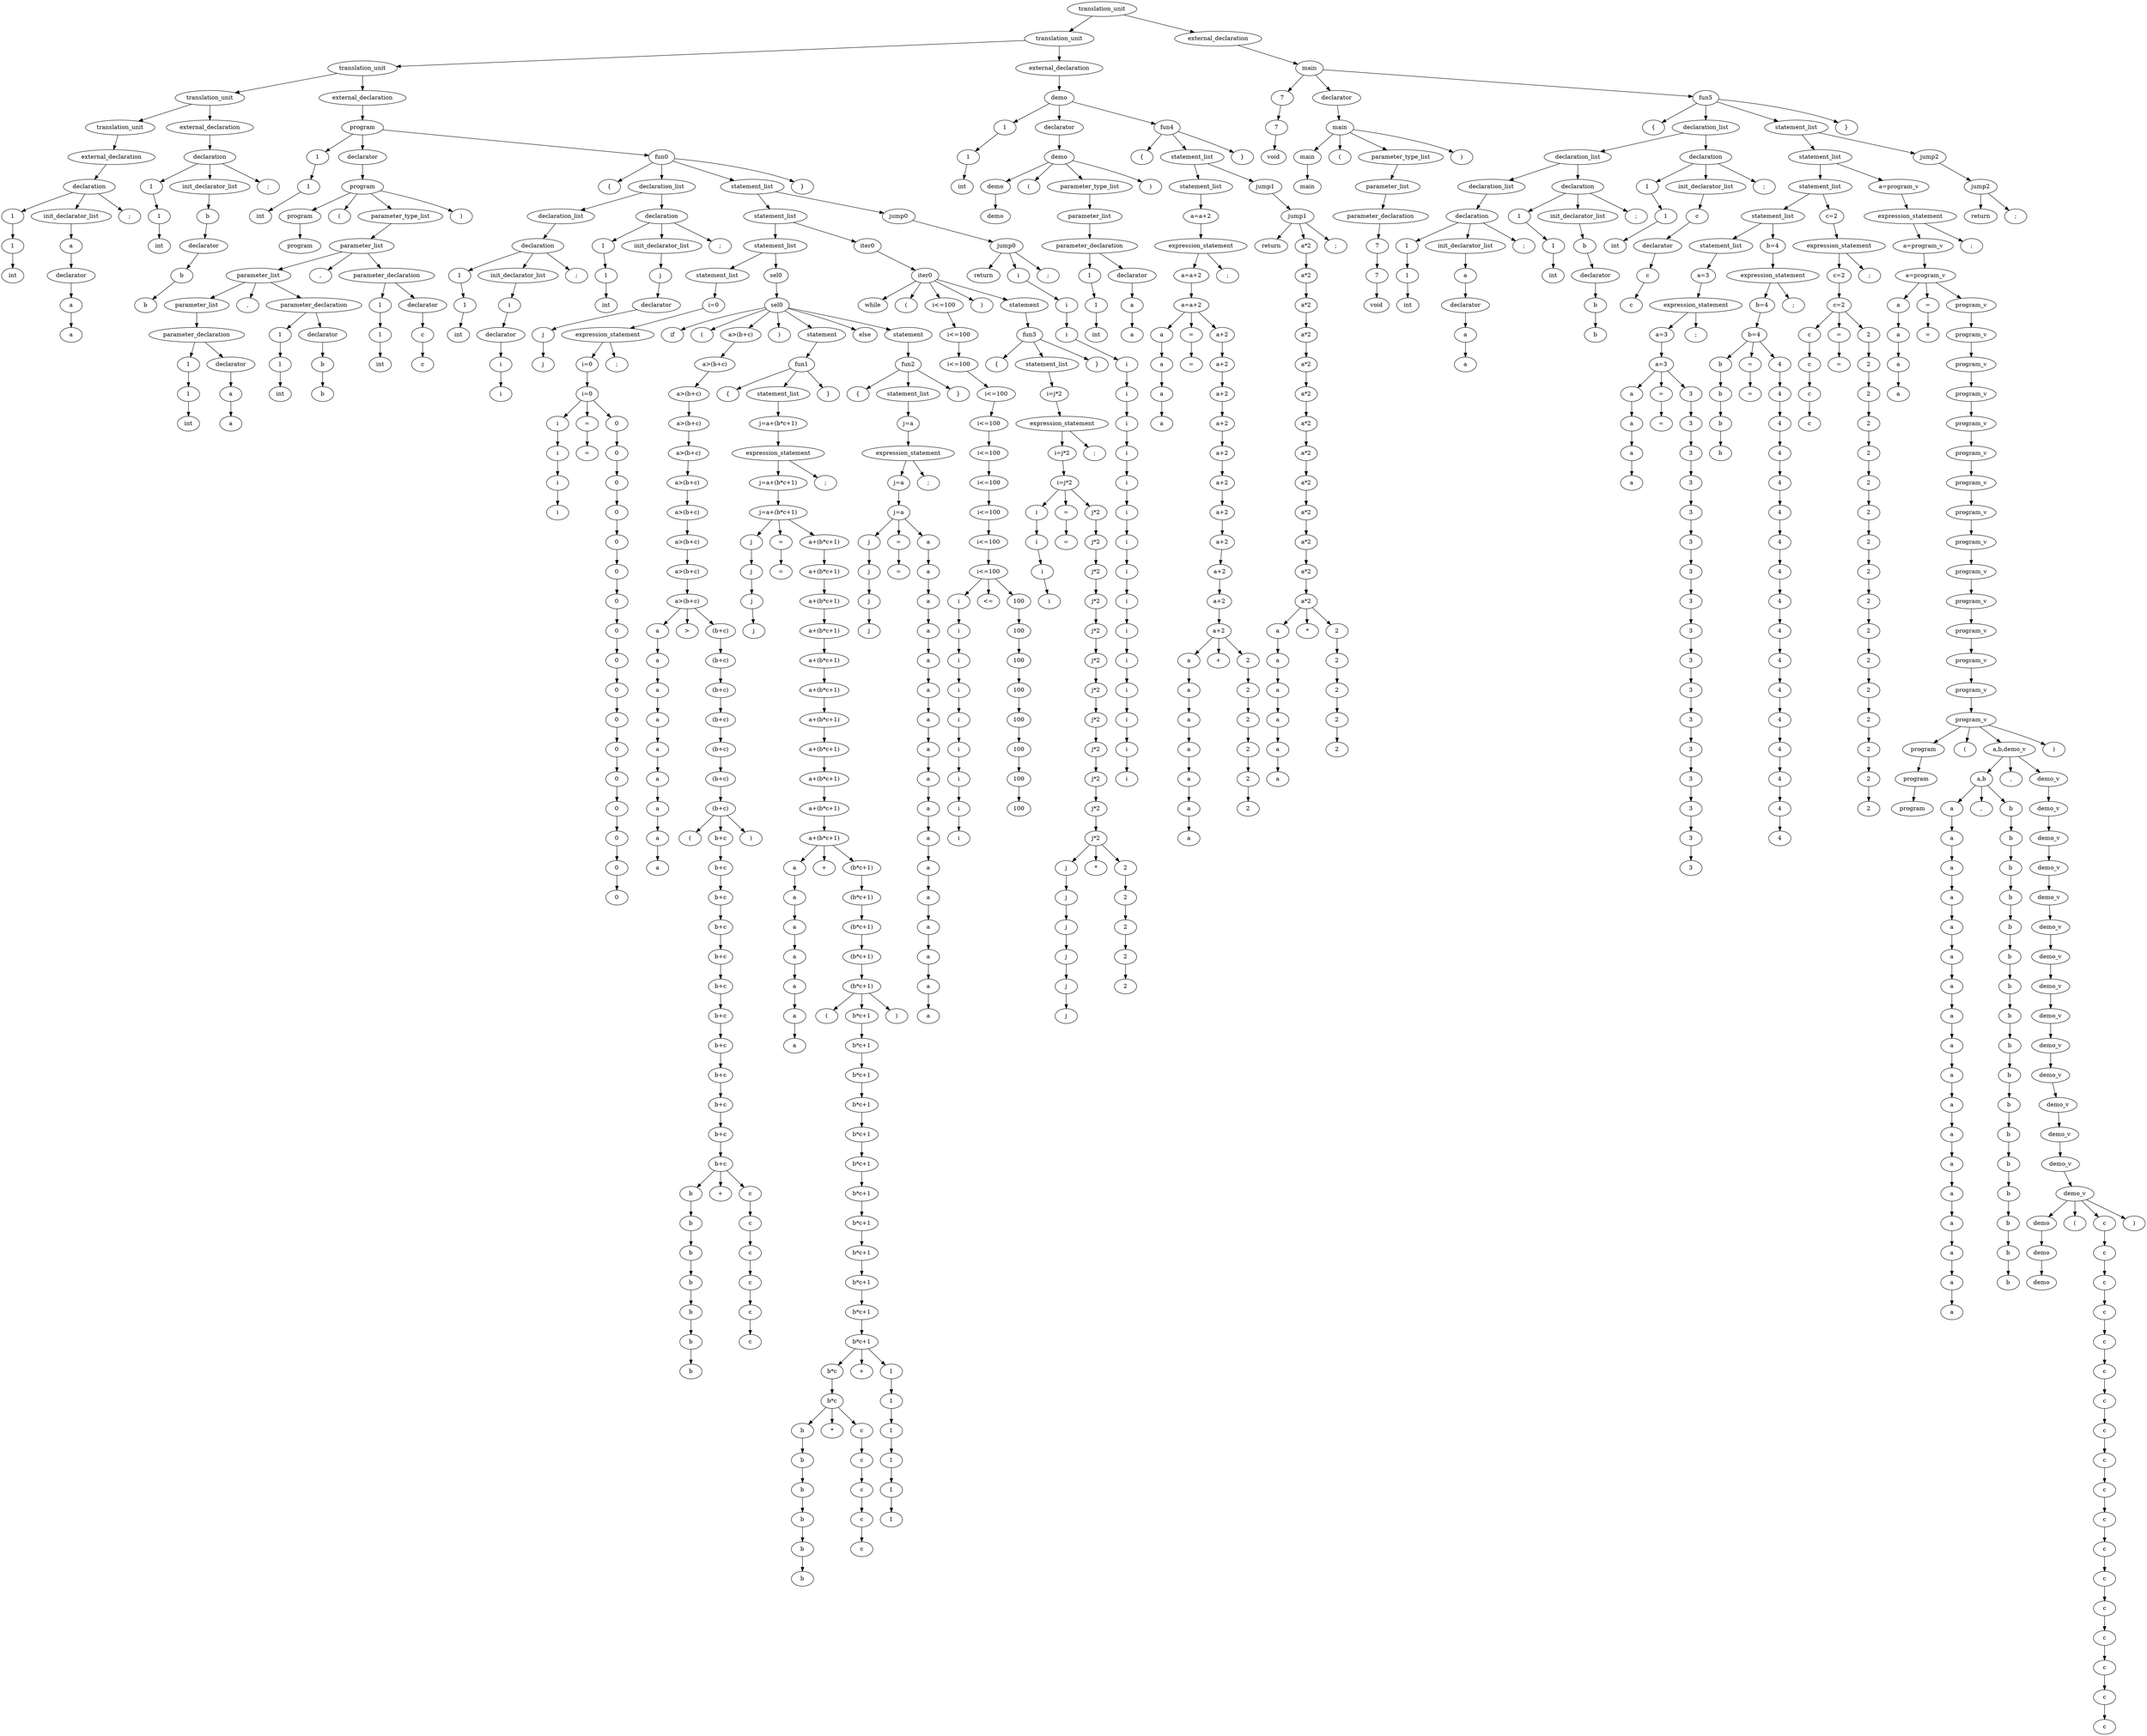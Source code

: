 digraph G{
node0[label="translation_unit"]
node1[label="translation_unit"]
node0->node1;
node1[label="translation_unit"]
node2[label="translation_unit"]
node1->node2;
node2[label="translation_unit"]
node3[label="translation_unit"]
node2->node3;
node3[label="translation_unit"]
node4[label="translation_unit"]
node3->node4;
node4[label="translation_unit"]
node5[label="external_declaration"]
node4->node5;
node5[label="external_declaration"]
node6[label="declaration"]
node5->node6;
node6[label="declaration"]
node7[label="1"]
node6->node7;
node7[label="1"]
node8[label="1"]
node7->node8;
node8[label="1"]
node9[label="int"]
node8->node9;
node6[label="declaration"]
node10[label="init_declarator_list"]
node6->node10;
node10[label="init_declarator_list"]
node11[label="a"]
node10->node11;
node11[label="a"]
node12[label="declarator"]
node11->node12;
node12[label="declarator"]
node13[label="a"]
node12->node13;
node13[label="a"]
node14[label="a"]
node13->node14;
node6[label="declaration"]
node15[label=";"]
node6->node15;
node3[label="translation_unit"]
node16[label="external_declaration"]
node3->node16;
node16[label="external_declaration"]
node17[label="declaration"]
node16->node17;
node17[label="declaration"]
node18[label="1"]
node17->node18;
node18[label="1"]
node19[label="1"]
node18->node19;
node19[label="1"]
node20[label="int"]
node19->node20;
node17[label="declaration"]
node21[label="init_declarator_list"]
node17->node21;
node21[label="init_declarator_list"]
node22[label="b"]
node21->node22;
node22[label="b"]
node23[label="declarator"]
node22->node23;
node23[label="declarator"]
node24[label="b"]
node23->node24;
node24[label="b"]
node25[label="b"]
node24->node25;
node17[label="declaration"]
node26[label=";"]
node17->node26;
node2[label="translation_unit"]
node27[label="external_declaration"]
node2->node27;
node27[label="external_declaration"]
node28[label="program"]
node27->node28;
node28[label="program"]
node29[label="1"]
node28->node29;
node29[label="1"]
node30[label="1"]
node29->node30;
node30[label="1"]
node31[label="int"]
node30->node31;
node28[label="program"]
node32[label="declarator"]
node28->node32;
node32[label="declarator"]
node33[label="program"]
node32->node33;
node33[label="program"]
node34[label="program"]
node33->node34;
node34[label="program"]
node35[label="program"]
node34->node35;
node33[label="program"]
node36[label="("]
node33->node36;
node33[label="program"]
node37[label="parameter_type_list"]
node33->node37;
node37[label="parameter_type_list"]
node38[label="parameter_list"]
node37->node38;
node38[label="parameter_list"]
node39[label="parameter_list"]
node38->node39;
node39[label="parameter_list"]
node40[label="parameter_list"]
node39->node40;
node40[label="parameter_list"]
node41[label="parameter_declaration"]
node40->node41;
node41[label="parameter_declaration"]
node42[label="1"]
node41->node42;
node42[label="1"]
node43[label="1"]
node42->node43;
node43[label="1"]
node44[label="int"]
node43->node44;
node41[label="parameter_declaration"]
node45[label="declarator"]
node41->node45;
node45[label="declarator"]
node46[label="a"]
node45->node46;
node46[label="a"]
node47[label="a"]
node46->node47;
node39[label="parameter_list"]
node48[label=","]
node39->node48;
node39[label="parameter_list"]
node49[label="parameter_declaration"]
node39->node49;
node49[label="parameter_declaration"]
node50[label="1"]
node49->node50;
node50[label="1"]
node51[label="1"]
node50->node51;
node51[label="1"]
node52[label="int"]
node51->node52;
node49[label="parameter_declaration"]
node53[label="declarator"]
node49->node53;
node53[label="declarator"]
node54[label="b"]
node53->node54;
node54[label="b"]
node55[label="b"]
node54->node55;
node38[label="parameter_list"]
node56[label=","]
node38->node56;
node38[label="parameter_list"]
node57[label="parameter_declaration"]
node38->node57;
node57[label="parameter_declaration"]
node58[label="1"]
node57->node58;
node58[label="1"]
node59[label="1"]
node58->node59;
node59[label="1"]
node60[label="int"]
node59->node60;
node57[label="parameter_declaration"]
node61[label="declarator"]
node57->node61;
node61[label="declarator"]
node62[label="c"]
node61->node62;
node62[label="c"]
node63[label="c"]
node62->node63;
node33[label="program"]
node64[label=")"]
node33->node64;
node28[label="program"]
node65[label="fun0"]
node28->node65;
node65[label="fun0"]
node66[label="{"]
node65->node66;
node65[label="fun0"]
node67[label="declaration_list"]
node65->node67;
node67[label="declaration_list"]
node68[label="declaration_list"]
node67->node68;
node68[label="declaration_list"]
node69[label="declaration"]
node68->node69;
node69[label="declaration"]
node70[label="1"]
node69->node70;
node70[label="1"]
node71[label="1"]
node70->node71;
node71[label="1"]
node72[label="int"]
node71->node72;
node69[label="declaration"]
node73[label="init_declarator_list"]
node69->node73;
node73[label="init_declarator_list"]
node74[label="i"]
node73->node74;
node74[label="i"]
node75[label="declarator"]
node74->node75;
node75[label="declarator"]
node76[label="i"]
node75->node76;
node76[label="i"]
node77[label="i"]
node76->node77;
node69[label="declaration"]
node78[label=";"]
node69->node78;
node67[label="declaration_list"]
node79[label="declaration"]
node67->node79;
node79[label="declaration"]
node80[label="1"]
node79->node80;
node80[label="1"]
node81[label="1"]
node80->node81;
node81[label="1"]
node82[label="int"]
node81->node82;
node79[label="declaration"]
node83[label="init_declarator_list"]
node79->node83;
node83[label="init_declarator_list"]
node84[label="j"]
node83->node84;
node84[label="j"]
node85[label="declarator"]
node84->node85;
node85[label="declarator"]
node86[label="j"]
node85->node86;
node86[label="j"]
node87[label="j"]
node86->node87;
node79[label="declaration"]
node88[label=";"]
node79->node88;
node65[label="fun0"]
node89[label="statement_list"]
node65->node89;
node89[label="statement_list"]
node90[label="statement_list"]
node89->node90;
node90[label="statement_list"]
node91[label="statement_list"]
node90->node91;
node91[label="statement_list"]
node92[label="statement_list"]
node91->node92;
node92[label="statement_list"]
node93[label="i=0"]
node92->node93;
node93[label="i=0"]
node94[label="expression_statement"]
node93->node94;
node94[label="expression_statement"]
node95[label="i=0"]
node94->node95;
node95[label="i=0"]
node96[label="i=0"]
node95->node96;
node96[label="i=0"]
node97[label="i"]
node96->node97;
node97[label="i"]
node98[label="i"]
node97->node98;
node98[label="i"]
node99[label="i"]
node98->node99;
node99[label="i"]
node100[label="i"]
node99->node100;
node96[label="i=0"]
node101[label="="]
node96->node101;
node101[label="="]
node102[label="="]
node101->node102;
node96[label="i=0"]
node103[label="0"]
node96->node103;
node103[label="0"]
node104[label="0"]
node103->node104;
node104[label="0"]
node105[label="0"]
node104->node105;
node105[label="0"]
node106[label="0"]
node105->node106;
node106[label="0"]
node107[label="0"]
node106->node107;
node107[label="0"]
node108[label="0"]
node107->node108;
node108[label="0"]
node109[label="0"]
node108->node109;
node109[label="0"]
node110[label="0"]
node109->node110;
node110[label="0"]
node111[label="0"]
node110->node111;
node111[label="0"]
node112[label="0"]
node111->node112;
node112[label="0"]
node113[label="0"]
node112->node113;
node113[label="0"]
node114[label="0"]
node113->node114;
node114[label="0"]
node115[label="0"]
node114->node115;
node115[label="0"]
node116[label="0"]
node115->node116;
node116[label="0"]
node117[label="0"]
node116->node117;
node117[label="0"]
node118[label="0"]
node117->node118;
node118[label="0"]
node119[label="0"]
node118->node119;
node94[label="expression_statement"]
node120[label=";"]
node94->node120;
node91[label="statement_list"]
node121[label="sel0"]
node91->node121;
node121[label="sel0"]
node122[label="sel0"]
node121->node122;
node122[label="sel0"]
node123[label="if"]
node122->node123;
node122[label="sel0"]
node124[label="("]
node122->node124;
node122[label="sel0"]
node125[label="a>(b+c)"]
node122->node125;
node125[label="a>(b+c)"]
node126[label="a>(b+c)"]
node125->node126;
node126[label="a>(b+c)"]
node127[label="a>(b+c)"]
node126->node127;
node127[label="a>(b+c)"]
node128[label="a>(b+c)"]
node127->node128;
node128[label="a>(b+c)"]
node129[label="a>(b+c)"]
node128->node129;
node129[label="a>(b+c)"]
node130[label="a>(b+c)"]
node129->node130;
node130[label="a>(b+c)"]
node131[label="a>(b+c)"]
node130->node131;
node131[label="a>(b+c)"]
node132[label="a>(b+c)"]
node131->node132;
node132[label="a>(b+c)"]
node133[label="a>(b+c)"]
node132->node133;
node133[label="a>(b+c)"]
node134[label="a>(b+c)"]
node133->node134;
node134[label="a>(b+c)"]
node135[label="a"]
node134->node135;
node135[label="a"]
node136[label="a"]
node135->node136;
node136[label="a"]
node137[label="a"]
node136->node137;
node137[label="a"]
node138[label="a"]
node137->node138;
node138[label="a"]
node139[label="a"]
node138->node139;
node139[label="a"]
node140[label="a"]
node139->node140;
node140[label="a"]
node141[label="a"]
node140->node141;
node141[label="a"]
node142[label="a"]
node141->node142;
node142[label="a"]
node143[label="a"]
node142->node143;
node134[label="a>(b+c)"]
node144[label=">"]
node134->node144;
node134[label="a>(b+c)"]
node145[label="(b+c)"]
node134->node145;
node145[label="(b+c)"]
node146[label="(b+c)"]
node145->node146;
node146[label="(b+c)"]
node147[label="(b+c)"]
node146->node147;
node147[label="(b+c)"]
node148[label="(b+c)"]
node147->node148;
node148[label="(b+c)"]
node149[label="(b+c)"]
node148->node149;
node149[label="(b+c)"]
node150[label="(b+c)"]
node149->node150;
node150[label="(b+c)"]
node151[label="(b+c)"]
node150->node151;
node151[label="(b+c)"]
node152[label="("]
node151->node152;
node151[label="(b+c)"]
node153[label="b+c"]
node151->node153;
node153[label="b+c"]
node154[label="b+c"]
node153->node154;
node154[label="b+c"]
node155[label="b+c"]
node154->node155;
node155[label="b+c"]
node156[label="b+c"]
node155->node156;
node156[label="b+c"]
node157[label="b+c"]
node156->node157;
node157[label="b+c"]
node158[label="b+c"]
node157->node158;
node158[label="b+c"]
node159[label="b+c"]
node158->node159;
node159[label="b+c"]
node160[label="b+c"]
node159->node160;
node160[label="b+c"]
node161[label="b+c"]
node160->node161;
node161[label="b+c"]
node162[label="b+c"]
node161->node162;
node162[label="b+c"]
node163[label="b+c"]
node162->node163;
node163[label="b+c"]
node164[label="b+c"]
node163->node164;
node164[label="b+c"]
node165[label="b"]
node164->node165;
node165[label="b"]
node166[label="b"]
node165->node166;
node166[label="b"]
node167[label="b"]
node166->node167;
node167[label="b"]
node168[label="b"]
node167->node168;
node168[label="b"]
node169[label="b"]
node168->node169;
node169[label="b"]
node170[label="b"]
node169->node170;
node170[label="b"]
node171[label="b"]
node170->node171;
node164[label="b+c"]
node172[label="+"]
node164->node172;
node164[label="b+c"]
node173[label="c"]
node164->node173;
node173[label="c"]
node174[label="c"]
node173->node174;
node174[label="c"]
node175[label="c"]
node174->node175;
node175[label="c"]
node176[label="c"]
node175->node176;
node176[label="c"]
node177[label="c"]
node176->node177;
node177[label="c"]
node178[label="c"]
node177->node178;
node151[label="(b+c)"]
node179[label=")"]
node151->node179;
node122[label="sel0"]
node180[label=")"]
node122->node180;
node122[label="sel0"]
node181[label="statement"]
node122->node181;
node181[label="statement"]
node182[label="fun1"]
node181->node182;
node182[label="fun1"]
node183[label="{"]
node182->node183;
node182[label="fun1"]
node184[label="statement_list"]
node182->node184;
node184[label="statement_list"]
node185[label="j=a+(b*c+1)"]
node184->node185;
node185[label="j=a+(b*c+1)"]
node186[label="expression_statement"]
node185->node186;
node186[label="expression_statement"]
node187[label="j=a+(b*c+1)"]
node186->node187;
node187[label="j=a+(b*c+1)"]
node188[label="j=a+(b*c+1)"]
node187->node188;
node188[label="j=a+(b*c+1)"]
node189[label="j"]
node188->node189;
node189[label="j"]
node190[label="j"]
node189->node190;
node190[label="j"]
node191[label="j"]
node190->node191;
node191[label="j"]
node192[label="j"]
node191->node192;
node188[label="j=a+(b*c+1)"]
node193[label="="]
node188->node193;
node193[label="="]
node194[label="="]
node193->node194;
node188[label="j=a+(b*c+1)"]
node195[label="a+(b*c+1)"]
node188->node195;
node195[label="a+(b*c+1)"]
node196[label="a+(b*c+1)"]
node195->node196;
node196[label="a+(b*c+1)"]
node197[label="a+(b*c+1)"]
node196->node197;
node197[label="a+(b*c+1)"]
node198[label="a+(b*c+1)"]
node197->node198;
node198[label="a+(b*c+1)"]
node199[label="a+(b*c+1)"]
node198->node199;
node199[label="a+(b*c+1)"]
node200[label="a+(b*c+1)"]
node199->node200;
node200[label="a+(b*c+1)"]
node201[label="a+(b*c+1)"]
node200->node201;
node201[label="a+(b*c+1)"]
node202[label="a+(b*c+1)"]
node201->node202;
node202[label="a+(b*c+1)"]
node203[label="a+(b*c+1)"]
node202->node203;
node203[label="a+(b*c+1)"]
node204[label="a+(b*c+1)"]
node203->node204;
node204[label="a+(b*c+1)"]
node205[label="a+(b*c+1)"]
node204->node205;
node205[label="a+(b*c+1)"]
node206[label="a"]
node205->node206;
node206[label="a"]
node207[label="a"]
node206->node207;
node207[label="a"]
node208[label="a"]
node207->node208;
node208[label="a"]
node209[label="a"]
node208->node209;
node209[label="a"]
node210[label="a"]
node209->node210;
node210[label="a"]
node211[label="a"]
node210->node211;
node211[label="a"]
node212[label="a"]
node211->node212;
node205[label="a+(b*c+1)"]
node213[label="+"]
node205->node213;
node205[label="a+(b*c+1)"]
node214[label="(b*c+1)"]
node205->node214;
node214[label="(b*c+1)"]
node215[label="(b*c+1)"]
node214->node215;
node215[label="(b*c+1)"]
node216[label="(b*c+1)"]
node215->node216;
node216[label="(b*c+1)"]
node217[label="(b*c+1)"]
node216->node217;
node217[label="(b*c+1)"]
node218[label="(b*c+1)"]
node217->node218;
node218[label="(b*c+1)"]
node219[label="("]
node218->node219;
node218[label="(b*c+1)"]
node220[label="b*c+1"]
node218->node220;
node220[label="b*c+1"]
node221[label="b*c+1"]
node220->node221;
node221[label="b*c+1"]
node222[label="b*c+1"]
node221->node222;
node222[label="b*c+1"]
node223[label="b*c+1"]
node222->node223;
node223[label="b*c+1"]
node224[label="b*c+1"]
node223->node224;
node224[label="b*c+1"]
node225[label="b*c+1"]
node224->node225;
node225[label="b*c+1"]
node226[label="b*c+1"]
node225->node226;
node226[label="b*c+1"]
node227[label="b*c+1"]
node226->node227;
node227[label="b*c+1"]
node228[label="b*c+1"]
node227->node228;
node228[label="b*c+1"]
node229[label="b*c+1"]
node228->node229;
node229[label="b*c+1"]
node230[label="b*c+1"]
node229->node230;
node230[label="b*c+1"]
node231[label="b*c+1"]
node230->node231;
node231[label="b*c+1"]
node232[label="b*c"]
node231->node232;
node232[label="b*c"]
node233[label="b*c"]
node232->node233;
node233[label="b*c"]
node234[label="b"]
node233->node234;
node234[label="b"]
node235[label="b"]
node234->node235;
node235[label="b"]
node236[label="b"]
node235->node236;
node236[label="b"]
node237[label="b"]
node236->node237;
node237[label="b"]
node238[label="b"]
node237->node238;
node238[label="b"]
node239[label="b"]
node238->node239;
node233[label="b*c"]
node240[label="*"]
node233->node240;
node233[label="b*c"]
node241[label="c"]
node233->node241;
node241[label="c"]
node242[label="c"]
node241->node242;
node242[label="c"]
node243[label="c"]
node242->node243;
node243[label="c"]
node244[label="c"]
node243->node244;
node244[label="c"]
node245[label="c"]
node244->node245;
node231[label="b*c+1"]
node246[label="+"]
node231->node246;
node231[label="b*c+1"]
node247[label="1"]
node231->node247;
node247[label="1"]
node248[label="1"]
node247->node248;
node248[label="1"]
node249[label="1"]
node248->node249;
node249[label="1"]
node250[label="1"]
node249->node250;
node250[label="1"]
node251[label="1"]
node250->node251;
node251[label="1"]
node252[label="1"]
node251->node252;
node218[label="(b*c+1)"]
node253[label=")"]
node218->node253;
node186[label="expression_statement"]
node254[label=";"]
node186->node254;
node182[label="fun1"]
node255[label="}"]
node182->node255;
node122[label="sel0"]
node256[label="else"]
node122->node256;
node122[label="sel0"]
node257[label="statement"]
node122->node257;
node257[label="statement"]
node258[label="fun2"]
node257->node258;
node258[label="fun2"]
node259[label="{"]
node258->node259;
node258[label="fun2"]
node260[label="statement_list"]
node258->node260;
node260[label="statement_list"]
node261[label="j=a"]
node260->node261;
node261[label="j=a"]
node262[label="expression_statement"]
node261->node262;
node262[label="expression_statement"]
node263[label="j=a"]
node262->node263;
node263[label="j=a"]
node264[label="j=a"]
node263->node264;
node264[label="j=a"]
node265[label="j"]
node264->node265;
node265[label="j"]
node266[label="j"]
node265->node266;
node266[label="j"]
node267[label="j"]
node266->node267;
node267[label="j"]
node268[label="j"]
node267->node268;
node264[label="j=a"]
node269[label="="]
node264->node269;
node269[label="="]
node270[label="="]
node269->node270;
node264[label="j=a"]
node271[label="a"]
node264->node271;
node271[label="a"]
node272[label="a"]
node271->node272;
node272[label="a"]
node273[label="a"]
node272->node273;
node273[label="a"]
node274[label="a"]
node273->node274;
node274[label="a"]
node275[label="a"]
node274->node275;
node275[label="a"]
node276[label="a"]
node275->node276;
node276[label="a"]
node277[label="a"]
node276->node277;
node277[label="a"]
node278[label="a"]
node277->node278;
node278[label="a"]
node279[label="a"]
node278->node279;
node279[label="a"]
node280[label="a"]
node279->node280;
node280[label="a"]
node281[label="a"]
node280->node281;
node281[label="a"]
node282[label="a"]
node281->node282;
node282[label="a"]
node283[label="a"]
node282->node283;
node283[label="a"]
node284[label="a"]
node283->node284;
node284[label="a"]
node285[label="a"]
node284->node285;
node285[label="a"]
node286[label="a"]
node285->node286;
node286[label="a"]
node287[label="a"]
node286->node287;
node262[label="expression_statement"]
node288[label=";"]
node262->node288;
node258[label="fun2"]
node289[label="}"]
node258->node289;
node90[label="statement_list"]
node290[label="iter0"]
node90->node290;
node290[label="iter0"]
node291[label="iter0"]
node290->node291;
node291[label="iter0"]
node292[label="while"]
node291->node292;
node291[label="iter0"]
node293[label="("]
node291->node293;
node291[label="iter0"]
node294[label="i<=100"]
node291->node294;
node294[label="i<=100"]
node295[label="i<=100"]
node294->node295;
node295[label="i<=100"]
node296[label="i<=100"]
node295->node296;
node296[label="i<=100"]
node297[label="i<=100"]
node296->node297;
node297[label="i<=100"]
node298[label="i<=100"]
node297->node298;
node298[label="i<=100"]
node299[label="i<=100"]
node298->node299;
node299[label="i<=100"]
node300[label="i<=100"]
node299->node300;
node300[label="i<=100"]
node301[label="i<=100"]
node300->node301;
node301[label="i<=100"]
node302[label="i<=100"]
node301->node302;
node302[label="i<=100"]
node303[label="i<=100"]
node302->node303;
node303[label="i<=100"]
node304[label="i"]
node303->node304;
node304[label="i"]
node305[label="i"]
node304->node305;
node305[label="i"]
node306[label="i"]
node305->node306;
node306[label="i"]
node307[label="i"]
node306->node307;
node307[label="i"]
node308[label="i"]
node307->node308;
node308[label="i"]
node309[label="i"]
node308->node309;
node309[label="i"]
node310[label="i"]
node309->node310;
node310[label="i"]
node311[label="i"]
node310->node311;
node311[label="i"]
node312[label="i"]
node311->node312;
node303[label="i<=100"]
node313[label="<="]
node303->node313;
node303[label="i<=100"]
node314[label="100"]
node303->node314;
node314[label="100"]
node315[label="100"]
node314->node315;
node315[label="100"]
node316[label="100"]
node315->node316;
node316[label="100"]
node317[label="100"]
node316->node317;
node317[label="100"]
node318[label="100"]
node317->node318;
node318[label="100"]
node319[label="100"]
node318->node319;
node319[label="100"]
node320[label="100"]
node319->node320;
node320[label="100"]
node321[label="100"]
node320->node321;
node291[label="iter0"]
node322[label=")"]
node291->node322;
node291[label="iter0"]
node323[label="statement"]
node291->node323;
node323[label="statement"]
node324[label="fun3"]
node323->node324;
node324[label="fun3"]
node325[label="{"]
node324->node325;
node324[label="fun3"]
node326[label="statement_list"]
node324->node326;
node326[label="statement_list"]
node327[label="i=j*2"]
node326->node327;
node327[label="i=j*2"]
node328[label="expression_statement"]
node327->node328;
node328[label="expression_statement"]
node329[label="i=j*2"]
node328->node329;
node329[label="i=j*2"]
node330[label="i=j*2"]
node329->node330;
node330[label="i=j*2"]
node331[label="i"]
node330->node331;
node331[label="i"]
node332[label="i"]
node331->node332;
node332[label="i"]
node333[label="i"]
node332->node333;
node333[label="i"]
node334[label="i"]
node333->node334;
node330[label="i=j*2"]
node335[label="="]
node330->node335;
node335[label="="]
node336[label="="]
node335->node336;
node330[label="i=j*2"]
node337[label="j*2"]
node330->node337;
node337[label="j*2"]
node338[label="j*2"]
node337->node338;
node338[label="j*2"]
node339[label="j*2"]
node338->node339;
node339[label="j*2"]
node340[label="j*2"]
node339->node340;
node340[label="j*2"]
node341[label="j*2"]
node340->node341;
node341[label="j*2"]
node342[label="j*2"]
node341->node342;
node342[label="j*2"]
node343[label="j*2"]
node342->node343;
node343[label="j*2"]
node344[label="j*2"]
node343->node344;
node344[label="j*2"]
node345[label="j*2"]
node344->node345;
node345[label="j*2"]
node346[label="j*2"]
node345->node346;
node346[label="j*2"]
node347[label="j*2"]
node346->node347;
node347[label="j*2"]
node348[label="j*2"]
node347->node348;
node348[label="j*2"]
node349[label="j"]
node348->node349;
node349[label="j"]
node350[label="j"]
node349->node350;
node350[label="j"]
node351[label="j"]
node350->node351;
node351[label="j"]
node352[label="j"]
node351->node352;
node352[label="j"]
node353[label="j"]
node352->node353;
node353[label="j"]
node354[label="j"]
node353->node354;
node348[label="j*2"]
node355[label="*"]
node348->node355;
node348[label="j*2"]
node356[label="2"]
node348->node356;
node356[label="2"]
node357[label="2"]
node356->node357;
node357[label="2"]
node358[label="2"]
node357->node358;
node358[label="2"]
node359[label="2"]
node358->node359;
node359[label="2"]
node360[label="2"]
node359->node360;
node328[label="expression_statement"]
node361[label=";"]
node328->node361;
node324[label="fun3"]
node362[label="}"]
node324->node362;
node89[label="statement_list"]
node363[label="jump0"]
node89->node363;
node363[label="jump0"]
node364[label="jump0"]
node363->node364;
node364[label="jump0"]
node365[label="return"]
node364->node365;
node364[label="jump0"]
node366[label="i"]
node364->node366;
node366[label="i"]
node367[label="i"]
node366->node367;
node367[label="i"]
node368[label="i"]
node367->node368;
node368[label="i"]
node369[label="i"]
node368->node369;
node369[label="i"]
node370[label="i"]
node369->node370;
node370[label="i"]
node371[label="i"]
node370->node371;
node371[label="i"]
node372[label="i"]
node371->node372;
node372[label="i"]
node373[label="i"]
node372->node373;
node373[label="i"]
node374[label="i"]
node373->node374;
node374[label="i"]
node375[label="i"]
node374->node375;
node375[label="i"]
node376[label="i"]
node375->node376;
node376[label="i"]
node377[label="i"]
node376->node377;
node377[label="i"]
node378[label="i"]
node377->node378;
node378[label="i"]
node379[label="i"]
node378->node379;
node379[label="i"]
node380[label="i"]
node379->node380;
node380[label="i"]
node381[label="i"]
node380->node381;
node381[label="i"]
node382[label="i"]
node381->node382;
node382[label="i"]
node383[label="i"]
node382->node383;
node364[label="jump0"]
node384[label=";"]
node364->node384;
node65[label="fun0"]
node385[label="}"]
node65->node385;
node1[label="translation_unit"]
node386[label="external_declaration"]
node1->node386;
node386[label="external_declaration"]
node387[label="demo"]
node386->node387;
node387[label="demo"]
node388[label="1"]
node387->node388;
node388[label="1"]
node389[label="1"]
node388->node389;
node389[label="1"]
node390[label="int"]
node389->node390;
node387[label="demo"]
node391[label="declarator"]
node387->node391;
node391[label="declarator"]
node392[label="demo"]
node391->node392;
node392[label="demo"]
node393[label="demo"]
node392->node393;
node393[label="demo"]
node394[label="demo"]
node393->node394;
node392[label="demo"]
node395[label="("]
node392->node395;
node392[label="demo"]
node396[label="parameter_type_list"]
node392->node396;
node396[label="parameter_type_list"]
node397[label="parameter_list"]
node396->node397;
node397[label="parameter_list"]
node398[label="parameter_declaration"]
node397->node398;
node398[label="parameter_declaration"]
node399[label="1"]
node398->node399;
node399[label="1"]
node400[label="1"]
node399->node400;
node400[label="1"]
node401[label="int"]
node400->node401;
node398[label="parameter_declaration"]
node402[label="declarator"]
node398->node402;
node402[label="declarator"]
node403[label="a"]
node402->node403;
node403[label="a"]
node404[label="a"]
node403->node404;
node392[label="demo"]
node405[label=")"]
node392->node405;
node387[label="demo"]
node406[label="fun4"]
node387->node406;
node406[label="fun4"]
node407[label="{"]
node406->node407;
node406[label="fun4"]
node408[label="statement_list"]
node406->node408;
node408[label="statement_list"]
node409[label="statement_list"]
node408->node409;
node409[label="statement_list"]
node410[label="a=a+2"]
node409->node410;
node410[label="a=a+2"]
node411[label="expression_statement"]
node410->node411;
node411[label="expression_statement"]
node412[label="a=a+2"]
node411->node412;
node412[label="a=a+2"]
node413[label="a=a+2"]
node412->node413;
node413[label="a=a+2"]
node414[label="a"]
node413->node414;
node414[label="a"]
node415[label="a"]
node414->node415;
node415[label="a"]
node416[label="a"]
node415->node416;
node416[label="a"]
node417[label="a"]
node416->node417;
node413[label="a=a+2"]
node418[label="="]
node413->node418;
node418[label="="]
node419[label="="]
node418->node419;
node413[label="a=a+2"]
node420[label="a+2"]
node413->node420;
node420[label="a+2"]
node421[label="a+2"]
node420->node421;
node421[label="a+2"]
node422[label="a+2"]
node421->node422;
node422[label="a+2"]
node423[label="a+2"]
node422->node423;
node423[label="a+2"]
node424[label="a+2"]
node423->node424;
node424[label="a+2"]
node425[label="a+2"]
node424->node425;
node425[label="a+2"]
node426[label="a+2"]
node425->node426;
node426[label="a+2"]
node427[label="a+2"]
node426->node427;
node427[label="a+2"]
node428[label="a+2"]
node427->node428;
node428[label="a+2"]
node429[label="a+2"]
node428->node429;
node429[label="a+2"]
node430[label="a+2"]
node429->node430;
node430[label="a+2"]
node431[label="a"]
node430->node431;
node431[label="a"]
node432[label="a"]
node431->node432;
node432[label="a"]
node433[label="a"]
node432->node433;
node433[label="a"]
node434[label="a"]
node433->node434;
node434[label="a"]
node435[label="a"]
node434->node435;
node435[label="a"]
node436[label="a"]
node435->node436;
node436[label="a"]
node437[label="a"]
node436->node437;
node430[label="a+2"]
node438[label="+"]
node430->node438;
node430[label="a+2"]
node439[label="2"]
node430->node439;
node439[label="2"]
node440[label="2"]
node439->node440;
node440[label="2"]
node441[label="2"]
node440->node441;
node441[label="2"]
node442[label="2"]
node441->node442;
node442[label="2"]
node443[label="2"]
node442->node443;
node443[label="2"]
node444[label="2"]
node443->node444;
node411[label="expression_statement"]
node445[label=";"]
node411->node445;
node408[label="statement_list"]
node446[label="jump1"]
node408->node446;
node446[label="jump1"]
node447[label="jump1"]
node446->node447;
node447[label="jump1"]
node448[label="return"]
node447->node448;
node447[label="jump1"]
node449[label="a*2"]
node447->node449;
node449[label="a*2"]
node450[label="a*2"]
node449->node450;
node450[label="a*2"]
node451[label="a*2"]
node450->node451;
node451[label="a*2"]
node452[label="a*2"]
node451->node452;
node452[label="a*2"]
node453[label="a*2"]
node452->node453;
node453[label="a*2"]
node454[label="a*2"]
node453->node454;
node454[label="a*2"]
node455[label="a*2"]
node454->node455;
node455[label="a*2"]
node456[label="a*2"]
node455->node456;
node456[label="a*2"]
node457[label="a*2"]
node456->node457;
node457[label="a*2"]
node458[label="a*2"]
node457->node458;
node458[label="a*2"]
node459[label="a*2"]
node458->node459;
node459[label="a*2"]
node460[label="a*2"]
node459->node460;
node460[label="a*2"]
node461[label="a*2"]
node460->node461;
node461[label="a*2"]
node462[label="a"]
node461->node462;
node462[label="a"]
node463[label="a"]
node462->node463;
node463[label="a"]
node464[label="a"]
node463->node464;
node464[label="a"]
node465[label="a"]
node464->node465;
node465[label="a"]
node466[label="a"]
node465->node466;
node466[label="a"]
node467[label="a"]
node466->node467;
node461[label="a*2"]
node468[label="*"]
node461->node468;
node461[label="a*2"]
node469[label="2"]
node461->node469;
node469[label="2"]
node470[label="2"]
node469->node470;
node470[label="2"]
node471[label="2"]
node470->node471;
node471[label="2"]
node472[label="2"]
node471->node472;
node472[label="2"]
node473[label="2"]
node472->node473;
node447[label="jump1"]
node474[label=";"]
node447->node474;
node406[label="fun4"]
node475[label="}"]
node406->node475;
node0[label="translation_unit"]
node476[label="external_declaration"]
node0->node476;
node476[label="external_declaration"]
node477[label="main"]
node476->node477;
node477[label="main"]
node478[label="7"]
node477->node478;
node478[label="7"]
node479[label="7"]
node478->node479;
node479[label="7"]
node480[label="void"]
node479->node480;
node477[label="main"]
node481[label="declarator"]
node477->node481;
node481[label="declarator"]
node482[label="main"]
node481->node482;
node482[label="main"]
node483[label="main"]
node482->node483;
node483[label="main"]
node484[label="main"]
node483->node484;
node482[label="main"]
node485[label="("]
node482->node485;
node482[label="main"]
node486[label="parameter_type_list"]
node482->node486;
node486[label="parameter_type_list"]
node487[label="parameter_list"]
node486->node487;
node487[label="parameter_list"]
node488[label="parameter_declaration"]
node487->node488;
node488[label="parameter_declaration"]
node489[label="7"]
node488->node489;
node489[label="7"]
node490[label="7"]
node489->node490;
node490[label="7"]
node491[label="void"]
node490->node491;
node482[label="main"]
node492[label=")"]
node482->node492;
node477[label="main"]
node493[label="fun5"]
node477->node493;
node493[label="fun5"]
node494[label="{"]
node493->node494;
node493[label="fun5"]
node495[label="declaration_list"]
node493->node495;
node495[label="declaration_list"]
node496[label="declaration_list"]
node495->node496;
node496[label="declaration_list"]
node497[label="declaration_list"]
node496->node497;
node497[label="declaration_list"]
node498[label="declaration"]
node497->node498;
node498[label="declaration"]
node499[label="1"]
node498->node499;
node499[label="1"]
node500[label="1"]
node499->node500;
node500[label="1"]
node501[label="int"]
node500->node501;
node498[label="declaration"]
node502[label="init_declarator_list"]
node498->node502;
node502[label="init_declarator_list"]
node503[label="a"]
node502->node503;
node503[label="a"]
node504[label="declarator"]
node503->node504;
node504[label="declarator"]
node505[label="a"]
node504->node505;
node505[label="a"]
node506[label="a"]
node505->node506;
node498[label="declaration"]
node507[label=";"]
node498->node507;
node496[label="declaration_list"]
node508[label="declaration"]
node496->node508;
node508[label="declaration"]
node509[label="1"]
node508->node509;
node509[label="1"]
node510[label="1"]
node509->node510;
node510[label="1"]
node511[label="int"]
node510->node511;
node508[label="declaration"]
node512[label="init_declarator_list"]
node508->node512;
node512[label="init_declarator_list"]
node513[label="b"]
node512->node513;
node513[label="b"]
node514[label="declarator"]
node513->node514;
node514[label="declarator"]
node515[label="b"]
node514->node515;
node515[label="b"]
node516[label="b"]
node515->node516;
node508[label="declaration"]
node517[label=";"]
node508->node517;
node495[label="declaration_list"]
node518[label="declaration"]
node495->node518;
node518[label="declaration"]
node519[label="1"]
node518->node519;
node519[label="1"]
node520[label="1"]
node519->node520;
node520[label="1"]
node521[label="int"]
node520->node521;
node518[label="declaration"]
node522[label="init_declarator_list"]
node518->node522;
node522[label="init_declarator_list"]
node523[label="c"]
node522->node523;
node523[label="c"]
node524[label="declarator"]
node523->node524;
node524[label="declarator"]
node525[label="c"]
node524->node525;
node525[label="c"]
node526[label="c"]
node525->node526;
node518[label="declaration"]
node527[label=";"]
node518->node527;
node493[label="fun5"]
node528[label="statement_list"]
node493->node528;
node528[label="statement_list"]
node529[label="statement_list"]
node528->node529;
node529[label="statement_list"]
node530[label="statement_list"]
node529->node530;
node530[label="statement_list"]
node531[label="statement_list"]
node530->node531;
node531[label="statement_list"]
node532[label="statement_list"]
node531->node532;
node532[label="statement_list"]
node533[label="a=3"]
node532->node533;
node533[label="a=3"]
node534[label="expression_statement"]
node533->node534;
node534[label="expression_statement"]
node535[label="a=3"]
node534->node535;
node535[label="a=3"]
node536[label="a=3"]
node535->node536;
node536[label="a=3"]
node537[label="a"]
node536->node537;
node537[label="a"]
node538[label="a"]
node537->node538;
node538[label="a"]
node539[label="a"]
node538->node539;
node539[label="a"]
node540[label="a"]
node539->node540;
node536[label="a=3"]
node541[label="="]
node536->node541;
node541[label="="]
node542[label="="]
node541->node542;
node536[label="a=3"]
node543[label="3"]
node536->node543;
node543[label="3"]
node544[label="3"]
node543->node544;
node544[label="3"]
node545[label="3"]
node544->node545;
node545[label="3"]
node546[label="3"]
node545->node546;
node546[label="3"]
node547[label="3"]
node546->node547;
node547[label="3"]
node548[label="3"]
node547->node548;
node548[label="3"]
node549[label="3"]
node548->node549;
node549[label="3"]
node550[label="3"]
node549->node550;
node550[label="3"]
node551[label="3"]
node550->node551;
node551[label="3"]
node552[label="3"]
node551->node552;
node552[label="3"]
node553[label="3"]
node552->node553;
node553[label="3"]
node554[label="3"]
node553->node554;
node554[label="3"]
node555[label="3"]
node554->node555;
node555[label="3"]
node556[label="3"]
node555->node556;
node556[label="3"]
node557[label="3"]
node556->node557;
node557[label="3"]
node558[label="3"]
node557->node558;
node558[label="3"]
node559[label="3"]
node558->node559;
node534[label="expression_statement"]
node560[label=";"]
node534->node560;
node531[label="statement_list"]
node561[label="b=4"]
node531->node561;
node561[label="b=4"]
node562[label="expression_statement"]
node561->node562;
node562[label="expression_statement"]
node563[label="b=4"]
node562->node563;
node563[label="b=4"]
node564[label="b=4"]
node563->node564;
node564[label="b=4"]
node565[label="b"]
node564->node565;
node565[label="b"]
node566[label="b"]
node565->node566;
node566[label="b"]
node567[label="b"]
node566->node567;
node567[label="b"]
node568[label="b"]
node567->node568;
node564[label="b=4"]
node569[label="="]
node564->node569;
node569[label="="]
node570[label="="]
node569->node570;
node564[label="b=4"]
node571[label="4"]
node564->node571;
node571[label="4"]
node572[label="4"]
node571->node572;
node572[label="4"]
node573[label="4"]
node572->node573;
node573[label="4"]
node574[label="4"]
node573->node574;
node574[label="4"]
node575[label="4"]
node574->node575;
node575[label="4"]
node576[label="4"]
node575->node576;
node576[label="4"]
node577[label="4"]
node576->node577;
node577[label="4"]
node578[label="4"]
node577->node578;
node578[label="4"]
node579[label="4"]
node578->node579;
node579[label="4"]
node580[label="4"]
node579->node580;
node580[label="4"]
node581[label="4"]
node580->node581;
node581[label="4"]
node582[label="4"]
node581->node582;
node582[label="4"]
node583[label="4"]
node582->node583;
node583[label="4"]
node584[label="4"]
node583->node584;
node584[label="4"]
node585[label="4"]
node584->node585;
node585[label="4"]
node586[label="4"]
node585->node586;
node586[label="4"]
node587[label="4"]
node586->node587;
node562[label="expression_statement"]
node588[label=";"]
node562->node588;
node530[label="statement_list"]
node589[label="c=2"]
node530->node589;
node589[label="c=2"]
node590[label="expression_statement"]
node589->node590;
node590[label="expression_statement"]
node591[label="c=2"]
node590->node591;
node591[label="c=2"]
node592[label="c=2"]
node591->node592;
node592[label="c=2"]
node593[label="c"]
node592->node593;
node593[label="c"]
node594[label="c"]
node593->node594;
node594[label="c"]
node595[label="c"]
node594->node595;
node595[label="c"]
node596[label="c"]
node595->node596;
node592[label="c=2"]
node597[label="="]
node592->node597;
node597[label="="]
node598[label="="]
node597->node598;
node592[label="c=2"]
node599[label="2"]
node592->node599;
node599[label="2"]
node600[label="2"]
node599->node600;
node600[label="2"]
node601[label="2"]
node600->node601;
node601[label="2"]
node602[label="2"]
node601->node602;
node602[label="2"]
node603[label="2"]
node602->node603;
node603[label="2"]
node604[label="2"]
node603->node604;
node604[label="2"]
node605[label="2"]
node604->node605;
node605[label="2"]
node606[label="2"]
node605->node606;
node606[label="2"]
node607[label="2"]
node606->node607;
node607[label="2"]
node608[label="2"]
node607->node608;
node608[label="2"]
node609[label="2"]
node608->node609;
node609[label="2"]
node610[label="2"]
node609->node610;
node610[label="2"]
node611[label="2"]
node610->node611;
node611[label="2"]
node612[label="2"]
node611->node612;
node612[label="2"]
node613[label="2"]
node612->node613;
node613[label="2"]
node614[label="2"]
node613->node614;
node614[label="2"]
node615[label="2"]
node614->node615;
node590[label="expression_statement"]
node616[label=";"]
node590->node616;
node529[label="statement_list"]
node617[label="a=program_v"]
node529->node617;
node617[label="a=program_v"]
node618[label="expression_statement"]
node617->node618;
node618[label="expression_statement"]
node619[label="a=program_v"]
node618->node619;
node619[label="a=program_v"]
node620[label="a=program_v"]
node619->node620;
node620[label="a=program_v"]
node621[label="a"]
node620->node621;
node621[label="a"]
node622[label="a"]
node621->node622;
node622[label="a"]
node623[label="a"]
node622->node623;
node623[label="a"]
node624[label="a"]
node623->node624;
node620[label="a=program_v"]
node625[label="="]
node620->node625;
node625[label="="]
node626[label="="]
node625->node626;
node620[label="a=program_v"]
node627[label="program_v"]
node620->node627;
node627[label="program_v"]
node628[label="program_v"]
node627->node628;
node628[label="program_v"]
node629[label="program_v"]
node628->node629;
node629[label="program_v"]
node630[label="program_v"]
node629->node630;
node630[label="program_v"]
node631[label="program_v"]
node630->node631;
node631[label="program_v"]
node632[label="program_v"]
node631->node632;
node632[label="program_v"]
node633[label="program_v"]
node632->node633;
node633[label="program_v"]
node634[label="program_v"]
node633->node634;
node634[label="program_v"]
node635[label="program_v"]
node634->node635;
node635[label="program_v"]
node636[label="program_v"]
node635->node636;
node636[label="program_v"]
node637[label="program_v"]
node636->node637;
node637[label="program_v"]
node638[label="program_v"]
node637->node638;
node638[label="program_v"]
node639[label="program_v"]
node638->node639;
node639[label="program_v"]
node640[label="program_v"]
node639->node640;
node640[label="program_v"]
node641[label="program_v"]
node640->node641;
node641[label="program_v"]
node642[label="program"]
node641->node642;
node642[label="program"]
node643[label="program"]
node642->node643;
node643[label="program"]
node644[label="program"]
node643->node644;
node641[label="program_v"]
node645[label="("]
node641->node645;
node641[label="program_v"]
node646[label="a,b,demo_v"]
node641->node646;
node646[label="a,b,demo_v"]
node647[label="a,b"]
node646->node647;
node647[label="a,b"]
node648[label="a"]
node647->node648;
node648[label="a"]
node649[label="a"]
node648->node649;
node649[label="a"]
node650[label="a"]
node649->node650;
node650[label="a"]
node651[label="a"]
node650->node651;
node651[label="a"]
node652[label="a"]
node651->node652;
node652[label="a"]
node653[label="a"]
node652->node653;
node653[label="a"]
node654[label="a"]
node653->node654;
node654[label="a"]
node655[label="a"]
node654->node655;
node655[label="a"]
node656[label="a"]
node655->node656;
node656[label="a"]
node657[label="a"]
node656->node657;
node657[label="a"]
node658[label="a"]
node657->node658;
node658[label="a"]
node659[label="a"]
node658->node659;
node659[label="a"]
node660[label="a"]
node659->node660;
node660[label="a"]
node661[label="a"]
node660->node661;
node661[label="a"]
node662[label="a"]
node661->node662;
node662[label="a"]
node663[label="a"]
node662->node663;
node663[label="a"]
node664[label="a"]
node663->node664;
node664[label="a"]
node665[label="a"]
node664->node665;
node647[label="a,b"]
node666[label=","]
node647->node666;
node647[label="a,b"]
node667[label="b"]
node647->node667;
node667[label="b"]
node668[label="b"]
node667->node668;
node668[label="b"]
node669[label="b"]
node668->node669;
node669[label="b"]
node670[label="b"]
node669->node670;
node670[label="b"]
node671[label="b"]
node670->node671;
node671[label="b"]
node672[label="b"]
node671->node672;
node672[label="b"]
node673[label="b"]
node672->node673;
node673[label="b"]
node674[label="b"]
node673->node674;
node674[label="b"]
node675[label="b"]
node674->node675;
node675[label="b"]
node676[label="b"]
node675->node676;
node676[label="b"]
node677[label="b"]
node676->node677;
node677[label="b"]
node678[label="b"]
node677->node678;
node678[label="b"]
node679[label="b"]
node678->node679;
node679[label="b"]
node680[label="b"]
node679->node680;
node680[label="b"]
node681[label="b"]
node680->node681;
node681[label="b"]
node682[label="b"]
node681->node682;
node682[label="b"]
node683[label="b"]
node682->node683;
node646[label="a,b,demo_v"]
node684[label=","]
node646->node684;
node646[label="a,b,demo_v"]
node685[label="demo_v"]
node646->node685;
node685[label="demo_v"]
node686[label="demo_v"]
node685->node686;
node686[label="demo_v"]
node687[label="demo_v"]
node686->node687;
node687[label="demo_v"]
node688[label="demo_v"]
node687->node688;
node688[label="demo_v"]
node689[label="demo_v"]
node688->node689;
node689[label="demo_v"]
node690[label="demo_v"]
node689->node690;
node690[label="demo_v"]
node691[label="demo_v"]
node690->node691;
node691[label="demo_v"]
node692[label="demo_v"]
node691->node692;
node692[label="demo_v"]
node693[label="demo_v"]
node692->node693;
node693[label="demo_v"]
node694[label="demo_v"]
node693->node694;
node694[label="demo_v"]
node695[label="demo_v"]
node694->node695;
node695[label="demo_v"]
node696[label="demo_v"]
node695->node696;
node696[label="demo_v"]
node697[label="demo_v"]
node696->node697;
node697[label="demo_v"]
node698[label="demo_v"]
node697->node698;
node698[label="demo_v"]
node699[label="demo_v"]
node698->node699;
node699[label="demo_v"]
node700[label="demo"]
node699->node700;
node700[label="demo"]
node701[label="demo"]
node700->node701;
node701[label="demo"]
node702[label="demo"]
node701->node702;
node699[label="demo_v"]
node703[label="("]
node699->node703;
node699[label="demo_v"]
node704[label="c"]
node699->node704;
node704[label="c"]
node705[label="c"]
node704->node705;
node705[label="c"]
node706[label="c"]
node705->node706;
node706[label="c"]
node707[label="c"]
node706->node707;
node707[label="c"]
node708[label="c"]
node707->node708;
node708[label="c"]
node709[label="c"]
node708->node709;
node709[label="c"]
node710[label="c"]
node709->node710;
node710[label="c"]
node711[label="c"]
node710->node711;
node711[label="c"]
node712[label="c"]
node711->node712;
node712[label="c"]
node713[label="c"]
node712->node713;
node713[label="c"]
node714[label="c"]
node713->node714;
node714[label="c"]
node715[label="c"]
node714->node715;
node715[label="c"]
node716[label="c"]
node715->node716;
node716[label="c"]
node717[label="c"]
node716->node717;
node717[label="c"]
node718[label="c"]
node717->node718;
node718[label="c"]
node719[label="c"]
node718->node719;
node719[label="c"]
node720[label="c"]
node719->node720;
node720[label="c"]
node721[label="c"]
node720->node721;
node699[label="demo_v"]
node722[label=")"]
node699->node722;
node641[label="program_v"]
node723[label=")"]
node641->node723;
node618[label="expression_statement"]
node724[label=";"]
node618->node724;
node528[label="statement_list"]
node725[label="jump2"]
node528->node725;
node725[label="jump2"]
node726[label="jump2"]
node725->node726;
node726[label="jump2"]
node727[label="return"]
node726->node727;
node726[label="jump2"]
node728[label=";"]
node726->node728;
node493[label="fun5"]
node729[label="}"]
node493->node729;
}
